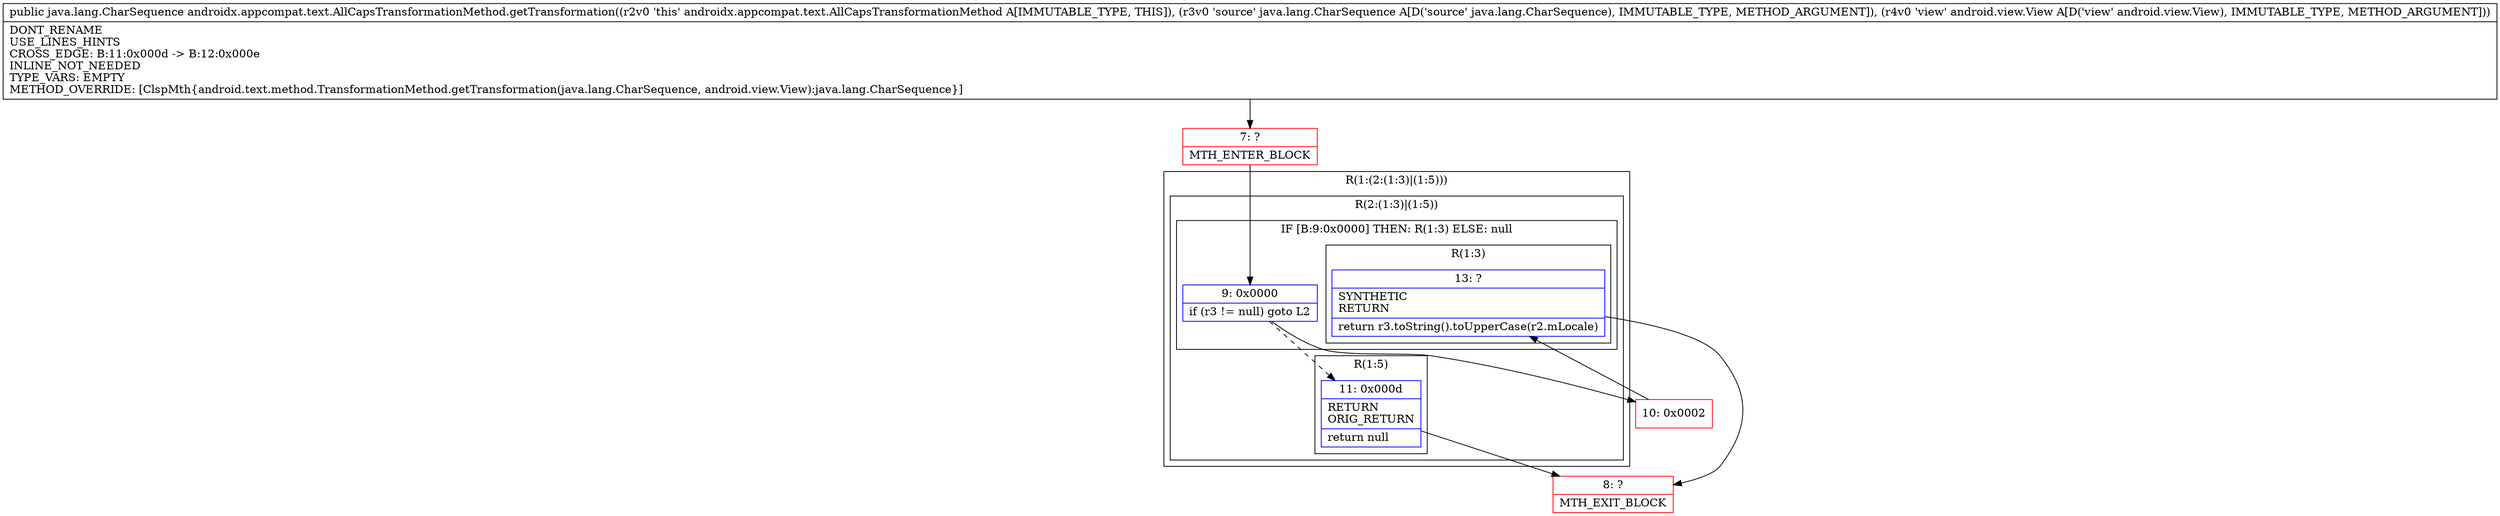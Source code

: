 digraph "CFG forandroidx.appcompat.text.AllCapsTransformationMethod.getTransformation(Ljava\/lang\/CharSequence;Landroid\/view\/View;)Ljava\/lang\/CharSequence;" {
subgraph cluster_Region_78025497 {
label = "R(1:(2:(1:3)|(1:5)))";
node [shape=record,color=blue];
subgraph cluster_Region_1213162584 {
label = "R(2:(1:3)|(1:5))";
node [shape=record,color=blue];
subgraph cluster_IfRegion_1676465422 {
label = "IF [B:9:0x0000] THEN: R(1:3) ELSE: null";
node [shape=record,color=blue];
Node_9 [shape=record,label="{9\:\ 0x0000|if (r3 != null) goto L2\l}"];
subgraph cluster_Region_547704817 {
label = "R(1:3)";
node [shape=record,color=blue];
Node_13 [shape=record,label="{13\:\ ?|SYNTHETIC\lRETURN\l|return r3.toString().toUpperCase(r2.mLocale)\l}"];
}
}
subgraph cluster_Region_271265447 {
label = "R(1:5)";
node [shape=record,color=blue];
Node_11 [shape=record,label="{11\:\ 0x000d|RETURN\lORIG_RETURN\l|return null\l}"];
}
}
}
Node_7 [shape=record,color=red,label="{7\:\ ?|MTH_ENTER_BLOCK\l}"];
Node_10 [shape=record,color=red,label="{10\:\ 0x0002}"];
Node_8 [shape=record,color=red,label="{8\:\ ?|MTH_EXIT_BLOCK\l}"];
MethodNode[shape=record,label="{public java.lang.CharSequence androidx.appcompat.text.AllCapsTransformationMethod.getTransformation((r2v0 'this' androidx.appcompat.text.AllCapsTransformationMethod A[IMMUTABLE_TYPE, THIS]), (r3v0 'source' java.lang.CharSequence A[D('source' java.lang.CharSequence), IMMUTABLE_TYPE, METHOD_ARGUMENT]), (r4v0 'view' android.view.View A[D('view' android.view.View), IMMUTABLE_TYPE, METHOD_ARGUMENT]))  | DONT_RENAME\lUSE_LINES_HINTS\lCROSS_EDGE: B:11:0x000d \-\> B:12:0x000e\lINLINE_NOT_NEEDED\lTYPE_VARS: EMPTY\lMETHOD_OVERRIDE: [ClspMth\{android.text.method.TransformationMethod.getTransformation(java.lang.CharSequence, android.view.View):java.lang.CharSequence\}]\l}"];
MethodNode -> Node_7;Node_9 -> Node_10;
Node_9 -> Node_11[style=dashed];
Node_13 -> Node_8;
Node_11 -> Node_8;
Node_7 -> Node_9;
Node_10 -> Node_13;
}

